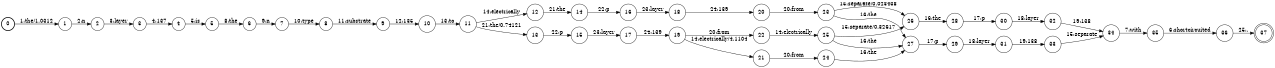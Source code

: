 digraph FST {
rankdir = LR;
size = "8.5,11";
label = "";
center = 1;
orientation = Portrait;
ranksep = "0.4";
nodesep = "0.25";
0 [label = "0", shape = circle, style = bold, fontsize = 14]
	0 -> 1 [label = "1:the/1.0312", fontsize = 14];
1 [label = "1", shape = circle, style = solid, fontsize = 14]
	1 -> 2 [label = "2:n", fontsize = 14];
2 [label = "2", shape = circle, style = solid, fontsize = 14]
	2 -> 3 [label = "3:layer", fontsize = 14];
3 [label = "3", shape = circle, style = solid, fontsize = 14]
	3 -> 4 [label = "4:137", fontsize = 14];
4 [label = "4", shape = circle, style = solid, fontsize = 14]
	4 -> 5 [label = "5:is", fontsize = 14];
5 [label = "5", shape = circle, style = solid, fontsize = 14]
	5 -> 6 [label = "8:the", fontsize = 14];
6 [label = "6", shape = circle, style = solid, fontsize = 14]
	6 -> 7 [label = "9:n", fontsize = 14];
7 [label = "7", shape = circle, style = solid, fontsize = 14]
	7 -> 8 [label = "10:type", fontsize = 14];
8 [label = "8", shape = circle, style = solid, fontsize = 14]
	8 -> 9 [label = "11:substrate", fontsize = 14];
9 [label = "9", shape = circle, style = solid, fontsize = 14]
	9 -> 10 [label = "12:135", fontsize = 14];
10 [label = "10", shape = circle, style = solid, fontsize = 14]
	10 -> 11 [label = "13:to", fontsize = 14];
11 [label = "11", shape = circle, style = solid, fontsize = 14]
	11 -> 13 [label = "21:the/0.74121", fontsize = 14];
	11 -> 12 [label = "14:electrically", fontsize = 14];
12 [label = "12", shape = circle, style = solid, fontsize = 14]
	12 -> 14 [label = "21:the", fontsize = 14];
13 [label = "13", shape = circle, style = solid, fontsize = 14]
	13 -> 15 [label = "22:p", fontsize = 14];
14 [label = "14", shape = circle, style = solid, fontsize = 14]
	14 -> 16 [label = "22:p", fontsize = 14];
15 [label = "15", shape = circle, style = solid, fontsize = 14]
	15 -> 17 [label = "23:layer", fontsize = 14];
16 [label = "16", shape = circle, style = solid, fontsize = 14]
	16 -> 18 [label = "23:layer", fontsize = 14];
17 [label = "17", shape = circle, style = solid, fontsize = 14]
	17 -> 19 [label = "24:139", fontsize = 14];
18 [label = "18", shape = circle, style = solid, fontsize = 14]
	18 -> 20 [label = "24:139", fontsize = 14];
19 [label = "19", shape = circle, style = solid, fontsize = 14]
	19 -> 21 [label = "14:electrically/4.1104", fontsize = 14];
	19 -> 22 [label = "20:from", fontsize = 14];
20 [label = "20", shape = circle, style = solid, fontsize = 14]
	20 -> 23 [label = "20:from", fontsize = 14];
21 [label = "21", shape = circle, style = solid, fontsize = 14]
	21 -> 24 [label = "20:from", fontsize = 14];
22 [label = "22", shape = circle, style = solid, fontsize = 14]
	22 -> 25 [label = "14:electrically", fontsize = 14];
23 [label = "23", shape = circle, style = solid, fontsize = 14]
	23 -> 27 [label = "16:the", fontsize = 14];
	23 -> 26 [label = "15:separate/0.023438", fontsize = 14];
24 [label = "24", shape = circle, style = solid, fontsize = 14]
	24 -> 27 [label = "16:the", fontsize = 14];
25 [label = "25", shape = circle, style = solid, fontsize = 14]
	25 -> 27 [label = "16:the", fontsize = 14];
	25 -> 26 [label = "15:separate/0.32617", fontsize = 14];
26 [label = "26", shape = circle, style = solid, fontsize = 14]
	26 -> 28 [label = "16:the", fontsize = 14];
27 [label = "27", shape = circle, style = solid, fontsize = 14]
	27 -> 29 [label = "17:p", fontsize = 14];
28 [label = "28", shape = circle, style = solid, fontsize = 14]
	28 -> 30 [label = "17:p", fontsize = 14];
29 [label = "29", shape = circle, style = solid, fontsize = 14]
	29 -> 31 [label = "18:layer", fontsize = 14];
30 [label = "30", shape = circle, style = solid, fontsize = 14]
	30 -> 32 [label = "18:layer", fontsize = 14];
31 [label = "31", shape = circle, style = solid, fontsize = 14]
	31 -> 33 [label = "19:138", fontsize = 14];
32 [label = "32", shape = circle, style = solid, fontsize = 14]
	32 -> 34 [label = "19:138", fontsize = 14];
33 [label = "33", shape = circle, style = solid, fontsize = 14]
	33 -> 34 [label = "15:separate", fontsize = 14];
34 [label = "34", shape = circle, style = solid, fontsize = 14]
	34 -> 35 [label = "7:with", fontsize = 14];
35 [label = "35", shape = circle, style = solid, fontsize = 14]
	35 -> 36 [label = "6:shortcircuited", fontsize = 14];
36 [label = "36", shape = circle, style = solid, fontsize = 14]
	36 -> 37 [label = "25:.", fontsize = 14];
37 [label = "37", shape = doublecircle, style = solid, fontsize = 14]
}
